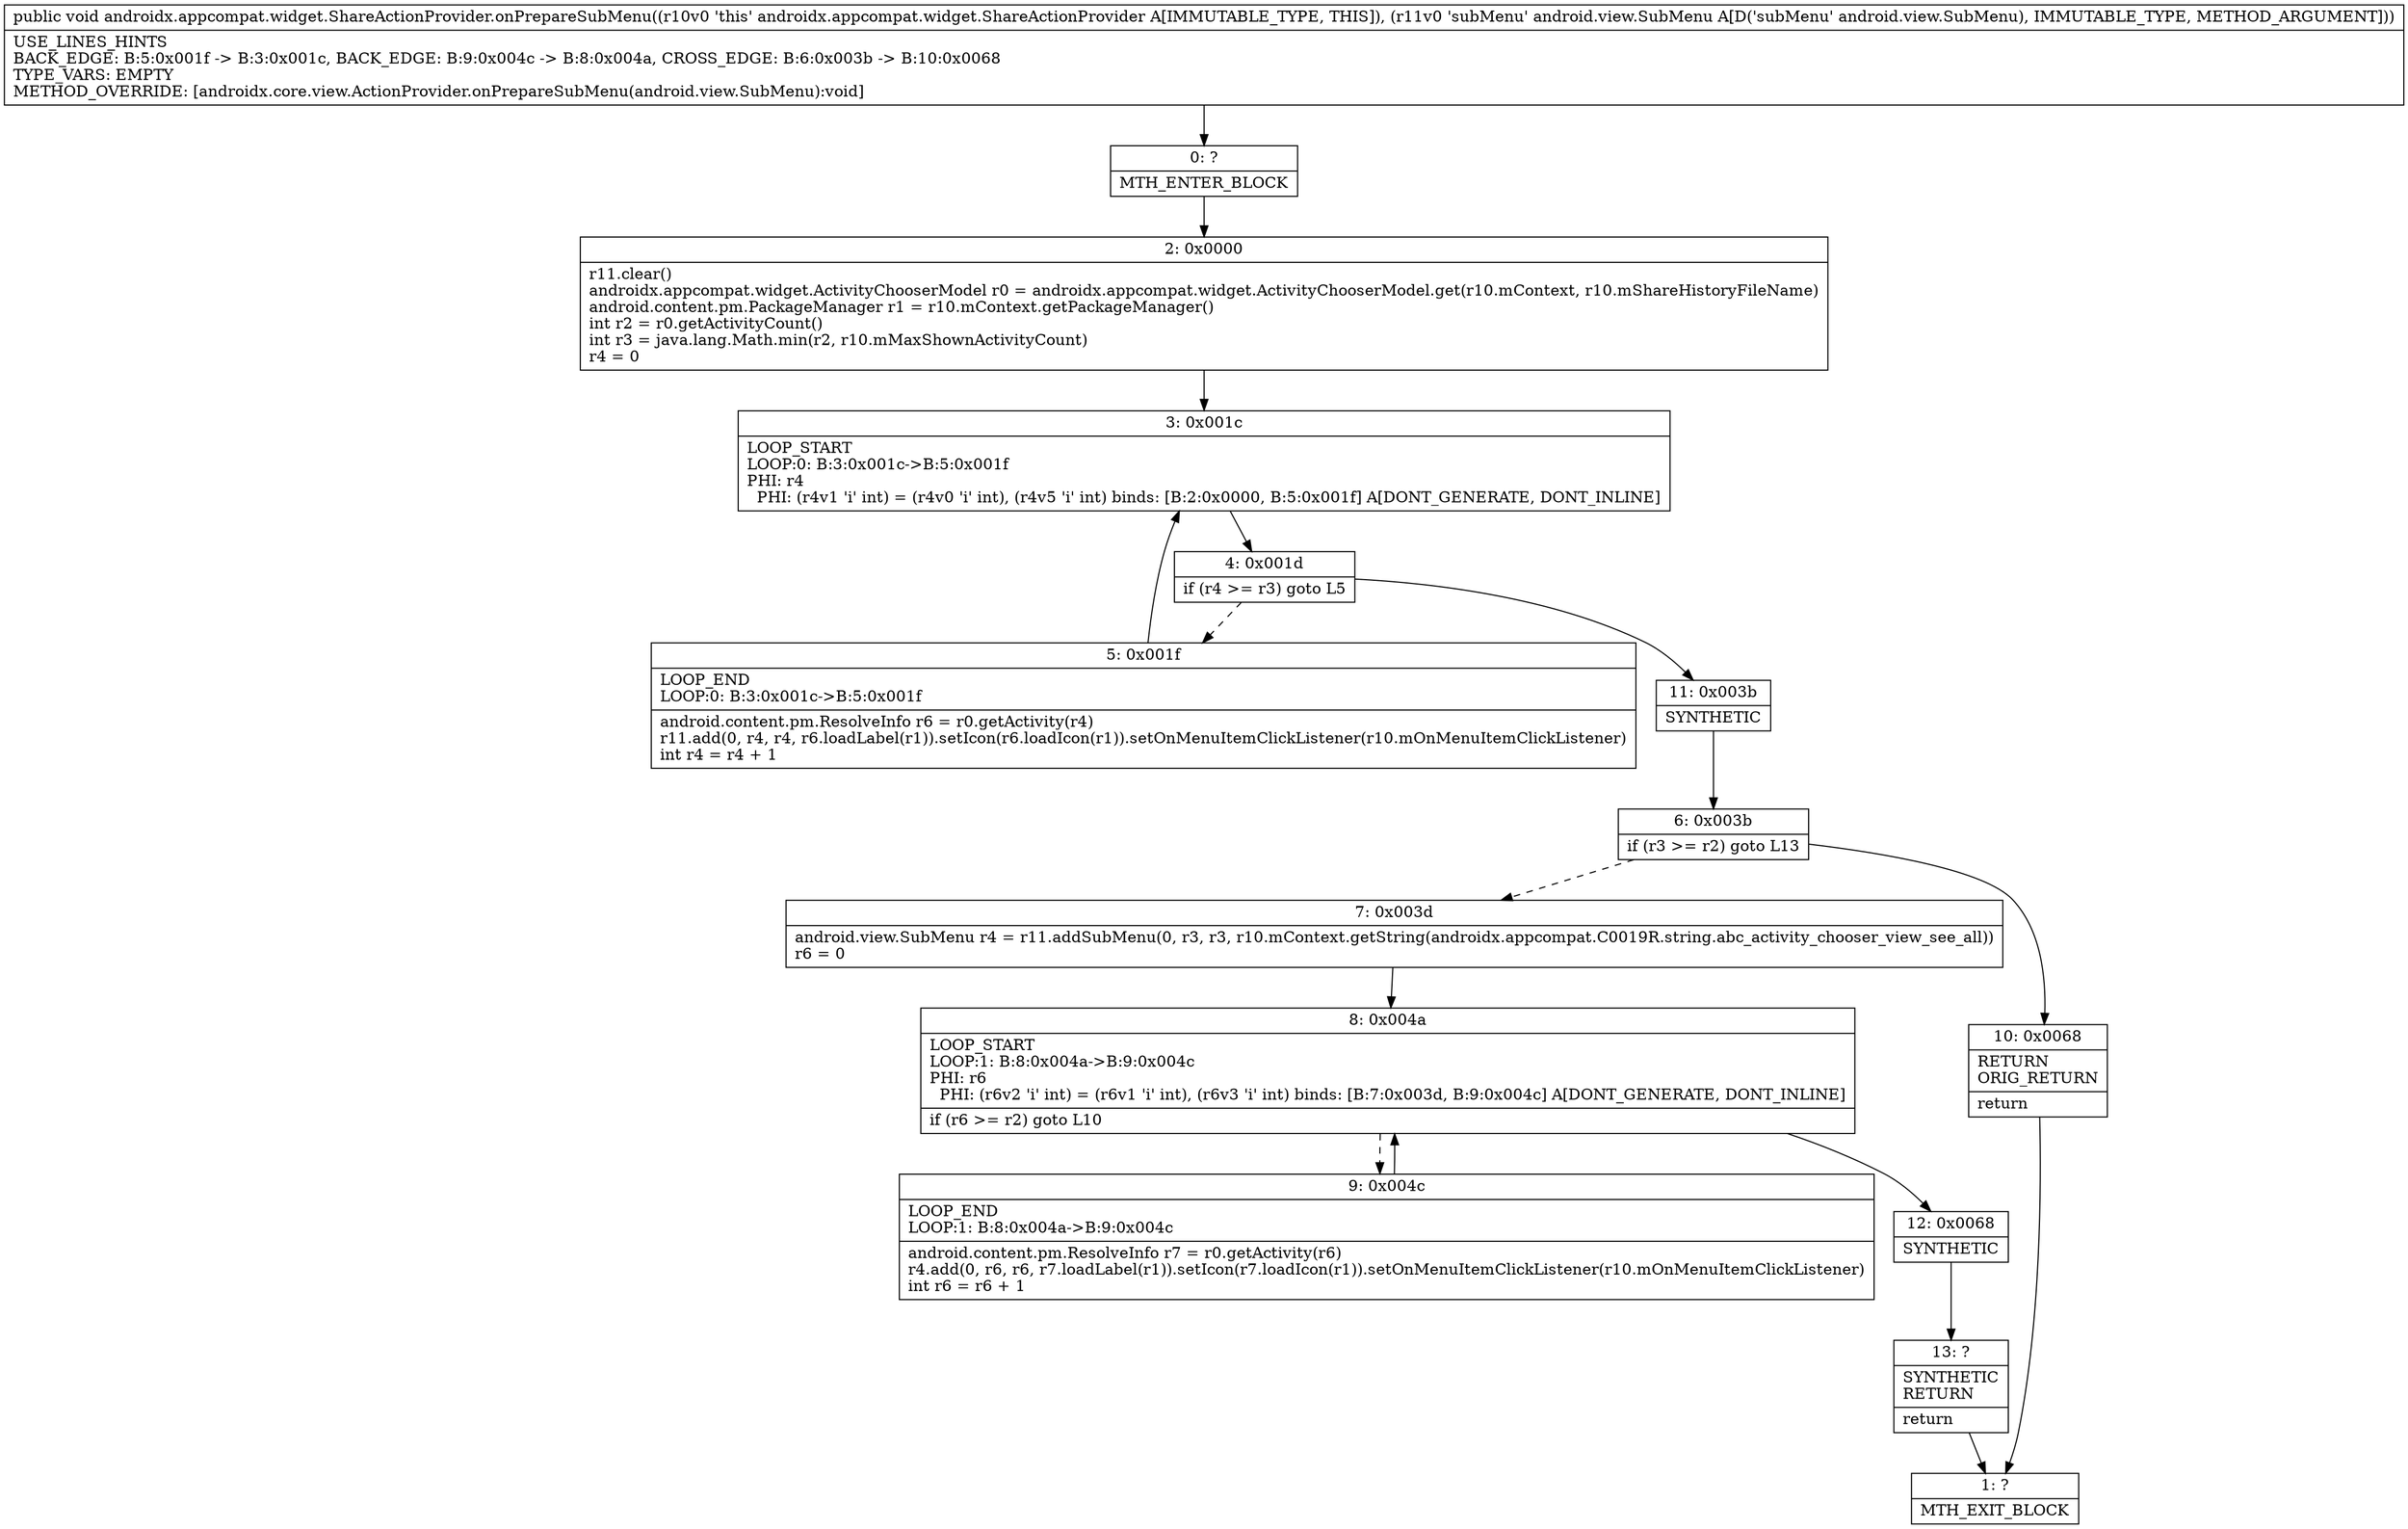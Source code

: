 digraph "CFG forandroidx.appcompat.widget.ShareActionProvider.onPrepareSubMenu(Landroid\/view\/SubMenu;)V" {
Node_0 [shape=record,label="{0\:\ ?|MTH_ENTER_BLOCK\l}"];
Node_2 [shape=record,label="{2\:\ 0x0000|r11.clear()\landroidx.appcompat.widget.ActivityChooserModel r0 = androidx.appcompat.widget.ActivityChooserModel.get(r10.mContext, r10.mShareHistoryFileName)\landroid.content.pm.PackageManager r1 = r10.mContext.getPackageManager()\lint r2 = r0.getActivityCount()\lint r3 = java.lang.Math.min(r2, r10.mMaxShownActivityCount)\lr4 = 0\l}"];
Node_3 [shape=record,label="{3\:\ 0x001c|LOOP_START\lLOOP:0: B:3:0x001c\-\>B:5:0x001f\lPHI: r4 \l  PHI: (r4v1 'i' int) = (r4v0 'i' int), (r4v5 'i' int) binds: [B:2:0x0000, B:5:0x001f] A[DONT_GENERATE, DONT_INLINE]\l}"];
Node_4 [shape=record,label="{4\:\ 0x001d|if (r4 \>= r3) goto L5\l}"];
Node_5 [shape=record,label="{5\:\ 0x001f|LOOP_END\lLOOP:0: B:3:0x001c\-\>B:5:0x001f\l|android.content.pm.ResolveInfo r6 = r0.getActivity(r4)\lr11.add(0, r4, r4, r6.loadLabel(r1)).setIcon(r6.loadIcon(r1)).setOnMenuItemClickListener(r10.mOnMenuItemClickListener)\lint r4 = r4 + 1\l}"];
Node_11 [shape=record,label="{11\:\ 0x003b|SYNTHETIC\l}"];
Node_6 [shape=record,label="{6\:\ 0x003b|if (r3 \>= r2) goto L13\l}"];
Node_7 [shape=record,label="{7\:\ 0x003d|android.view.SubMenu r4 = r11.addSubMenu(0, r3, r3, r10.mContext.getString(androidx.appcompat.C0019R.string.abc_activity_chooser_view_see_all))\lr6 = 0\l}"];
Node_8 [shape=record,label="{8\:\ 0x004a|LOOP_START\lLOOP:1: B:8:0x004a\-\>B:9:0x004c\lPHI: r6 \l  PHI: (r6v2 'i' int) = (r6v1 'i' int), (r6v3 'i' int) binds: [B:7:0x003d, B:9:0x004c] A[DONT_GENERATE, DONT_INLINE]\l|if (r6 \>= r2) goto L10\l}"];
Node_9 [shape=record,label="{9\:\ 0x004c|LOOP_END\lLOOP:1: B:8:0x004a\-\>B:9:0x004c\l|android.content.pm.ResolveInfo r7 = r0.getActivity(r6)\lr4.add(0, r6, r6, r7.loadLabel(r1)).setIcon(r7.loadIcon(r1)).setOnMenuItemClickListener(r10.mOnMenuItemClickListener)\lint r6 = r6 + 1\l}"];
Node_12 [shape=record,label="{12\:\ 0x0068|SYNTHETIC\l}"];
Node_13 [shape=record,label="{13\:\ ?|SYNTHETIC\lRETURN\l|return\l}"];
Node_1 [shape=record,label="{1\:\ ?|MTH_EXIT_BLOCK\l}"];
Node_10 [shape=record,label="{10\:\ 0x0068|RETURN\lORIG_RETURN\l|return\l}"];
MethodNode[shape=record,label="{public void androidx.appcompat.widget.ShareActionProvider.onPrepareSubMenu((r10v0 'this' androidx.appcompat.widget.ShareActionProvider A[IMMUTABLE_TYPE, THIS]), (r11v0 'subMenu' android.view.SubMenu A[D('subMenu' android.view.SubMenu), IMMUTABLE_TYPE, METHOD_ARGUMENT]))  | USE_LINES_HINTS\lBACK_EDGE: B:5:0x001f \-\> B:3:0x001c, BACK_EDGE: B:9:0x004c \-\> B:8:0x004a, CROSS_EDGE: B:6:0x003b \-\> B:10:0x0068\lTYPE_VARS: EMPTY\lMETHOD_OVERRIDE: [androidx.core.view.ActionProvider.onPrepareSubMenu(android.view.SubMenu):void]\l}"];
MethodNode -> Node_0;Node_0 -> Node_2;
Node_2 -> Node_3;
Node_3 -> Node_4;
Node_4 -> Node_5[style=dashed];
Node_4 -> Node_11;
Node_5 -> Node_3;
Node_11 -> Node_6;
Node_6 -> Node_7[style=dashed];
Node_6 -> Node_10;
Node_7 -> Node_8;
Node_8 -> Node_9[style=dashed];
Node_8 -> Node_12;
Node_9 -> Node_8;
Node_12 -> Node_13;
Node_13 -> Node_1;
Node_10 -> Node_1;
}


